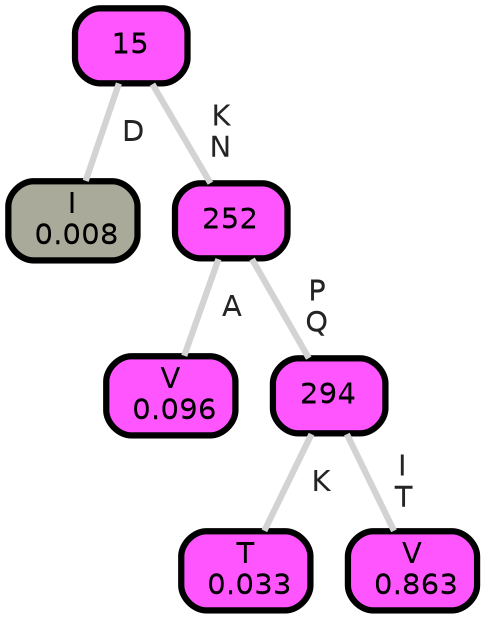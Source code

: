 graph Tree {
node [shape=box, style="filled, rounded",color="black",penwidth="3",fontcolor="black",                 fontname=helvetica] ;
graph [ranksep="0 equally", splines=straight,                 bgcolor=transparent, dpi=200] ;
edge [fontname=helvetica, fontweight=bold,fontcolor=grey14,color=lightgray] ;
0 [label="I
 0.008", fillcolor="#aaaa9a"] ;
1 [label="15", fillcolor="#fe55fe"] ;
2 [label="V
 0.096", fillcolor="#ff55ff"] ;
3 [label="252", fillcolor="#ff55ff"] ;
4 [label="T
 0.033", fillcolor="#ff55ff"] ;
5 [label="294", fillcolor="#ff55ff"] ;
6 [label="V
 0.863", fillcolor="#ff55ff"] ;
1 -- 0 [label=" D",penwidth=3] ;
1 -- 3 [label=" K\n N",penwidth=3] ;
3 -- 2 [label=" A",penwidth=3] ;
3 -- 5 [label=" P\n Q",penwidth=3] ;
5 -- 4 [label=" K",penwidth=3] ;
5 -- 6 [label=" I\n T",penwidth=3] ;
{rank = same;}}
